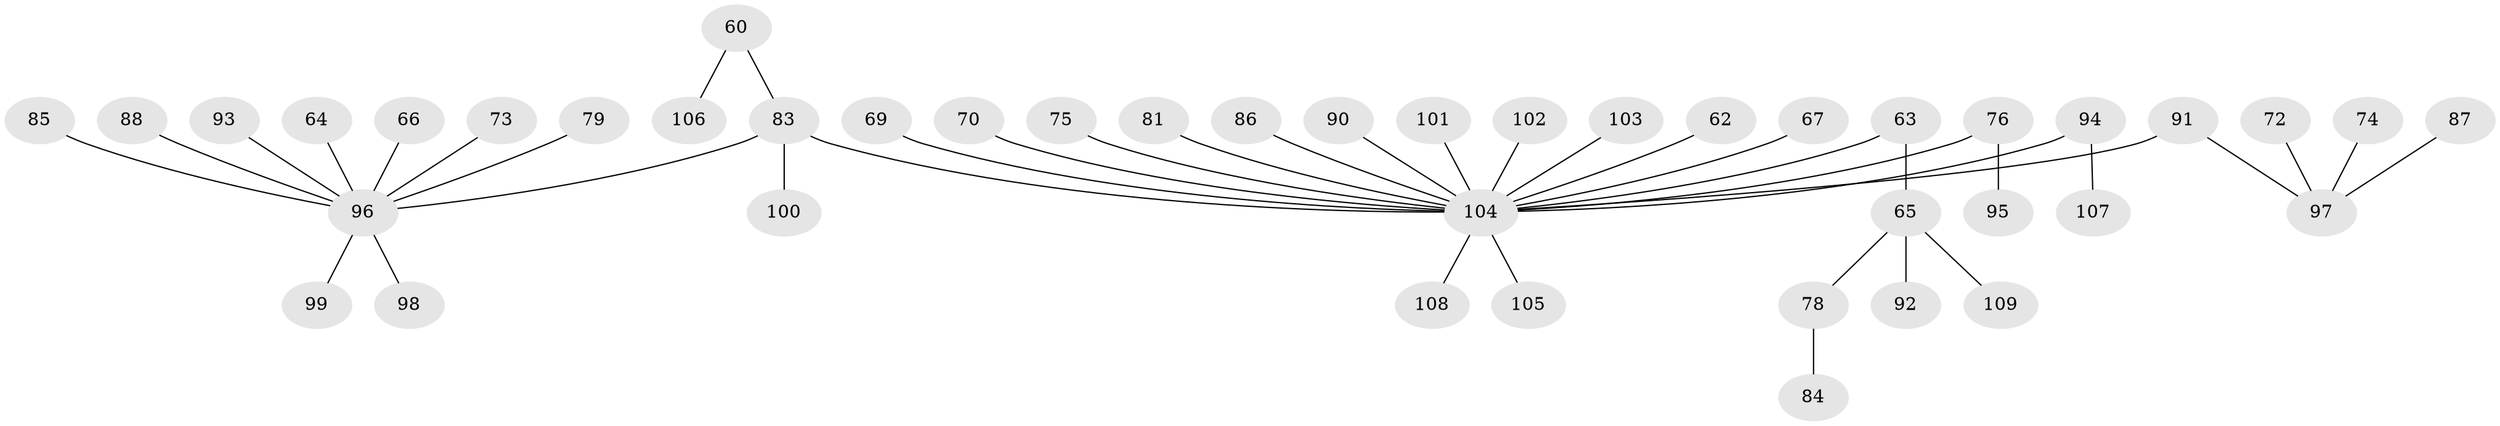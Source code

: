 // original degree distribution, {7: 0.009174311926605505, 6: 0.009174311926605505, 3: 0.12844036697247707, 5: 0.03669724770642202, 8: 0.009174311926605505, 2: 0.27522935779816515, 4: 0.045871559633027525, 1: 0.48623853211009177}
// Generated by graph-tools (version 1.1) at 2025/56/03/04/25 21:56:49]
// undirected, 43 vertices, 42 edges
graph export_dot {
graph [start="1"]
  node [color=gray90,style=filled];
  60;
  62;
  63;
  64;
  65;
  66;
  67;
  69;
  70;
  72;
  73;
  74;
  75;
  76;
  78;
  79;
  81;
  83 [super="+4+31"];
  84;
  85;
  86;
  87;
  88 [super="+37"];
  90;
  91 [super="+8"];
  92;
  93;
  94;
  95;
  96 [super="+32+50+43+80+51+52"];
  97 [super="+71"];
  98;
  99;
  100;
  101;
  102;
  103;
  104 [super="+9+21+28+24+27+39+25+26+41+42+89+55+56+58+57"];
  105;
  106;
  107;
  108;
  109;
  60 -- 106;
  60 -- 83;
  62 -- 104;
  63 -- 65;
  63 -- 104;
  64 -- 96;
  65 -- 78;
  65 -- 92;
  65 -- 109;
  66 -- 96;
  67 -- 104;
  69 -- 104;
  70 -- 104;
  72 -- 97;
  73 -- 96;
  74 -- 97;
  75 -- 104;
  76 -- 95;
  76 -- 104;
  78 -- 84;
  79 -- 96;
  81 -- 104;
  83 -- 100;
  83 -- 104;
  83 -- 96;
  85 -- 96;
  86 -- 104;
  87 -- 97;
  88 -- 96;
  90 -- 104;
  91 -- 104;
  91 -- 97;
  93 -- 96;
  94 -- 107;
  94 -- 104;
  96 -- 98;
  96 -- 99;
  101 -- 104;
  102 -- 104;
  103 -- 104;
  104 -- 105;
  104 -- 108;
}

